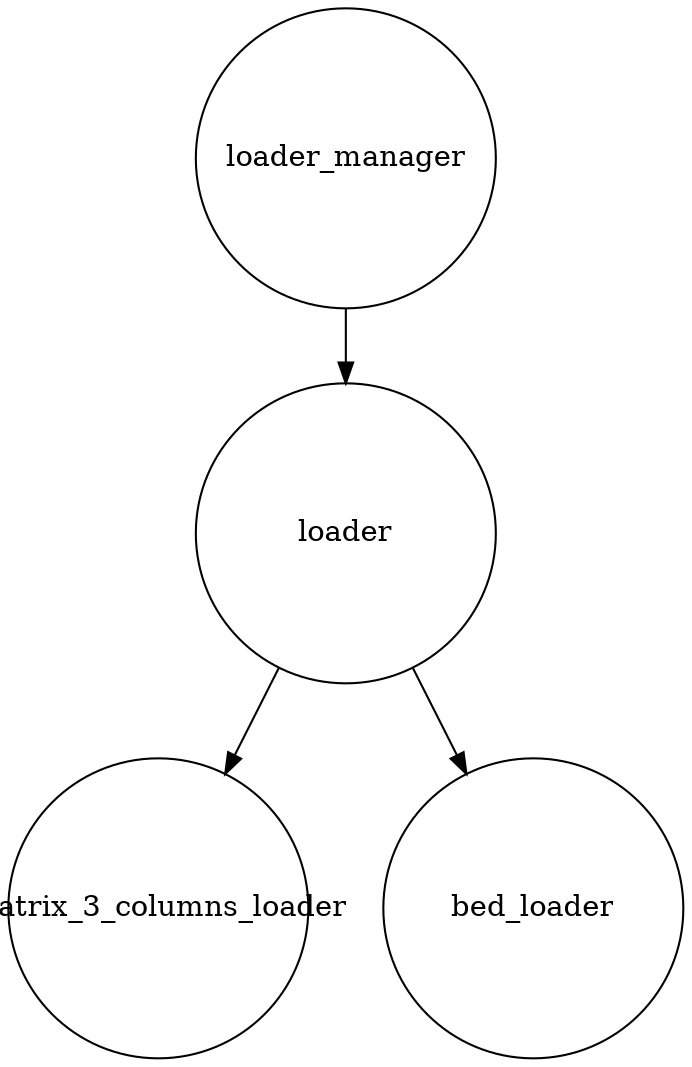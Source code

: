 digraph
{
	nodesep=0.5
	node[shape=circle fixedsize=true height=2]
	loader_manager;

	loader;

	matrix_3_columns_loader;
	bed_loader;

	{
		rank = same;
		loader_manager;
	}
	loader_manager -> loader;
	{
		rank=same
		loader;
	}
	loader -> matrix_3_columns_loader;
	loader -> bed_loader;
	{
		rank=same;
		matrix_3_columns_loader;
		bed_loader;
	}
}
